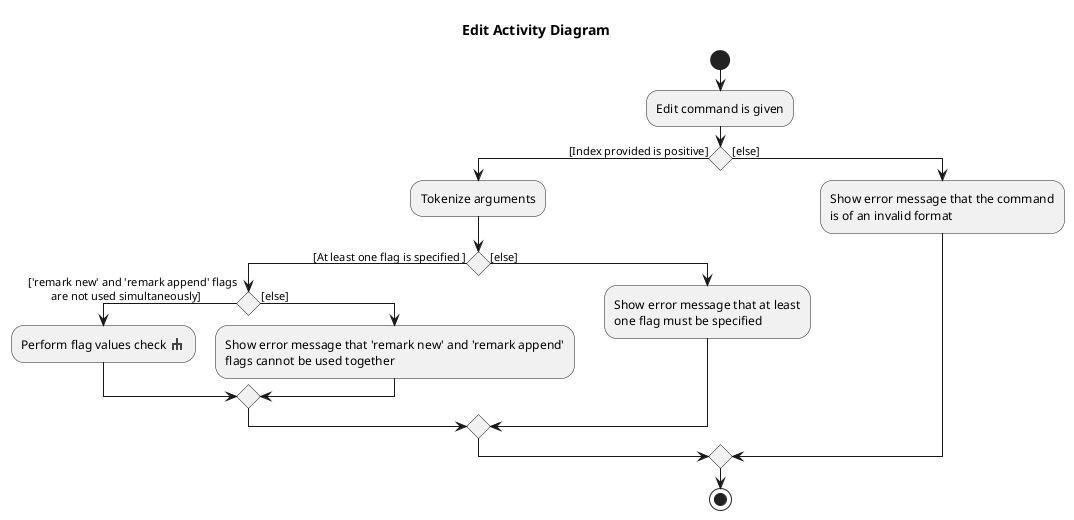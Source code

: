 @startuml
sprite $rake [16x16/8] {
0000000000000000
0000000jj0000000
0000000jj0000000
0005555jj5555000
000jjeejjeejj000
000jj00jj00jj000
000jj00jj00jj000
0000000000000000
}
title Edit Activity Diagram
start
:Edit command is given;
if () then ([Index provided is positive])
    :Tokenize arguments;
    if () then ([At least one flag is specified ])
        if () then (['remark new' and 'remark append' flags
        are not used simultaneously])
            :Perform flag values check <$rake>;
        else ([else])
        :Show error message that 'remark new' and 'remark append'
        flags cannot be used together;
        endif
     else ([else])
     :Show error message that at least
     one flag must be specified ;
 endif
else ([else])
    :Show error message that the command
    is of an invalid format;
endif
stop
@enduml